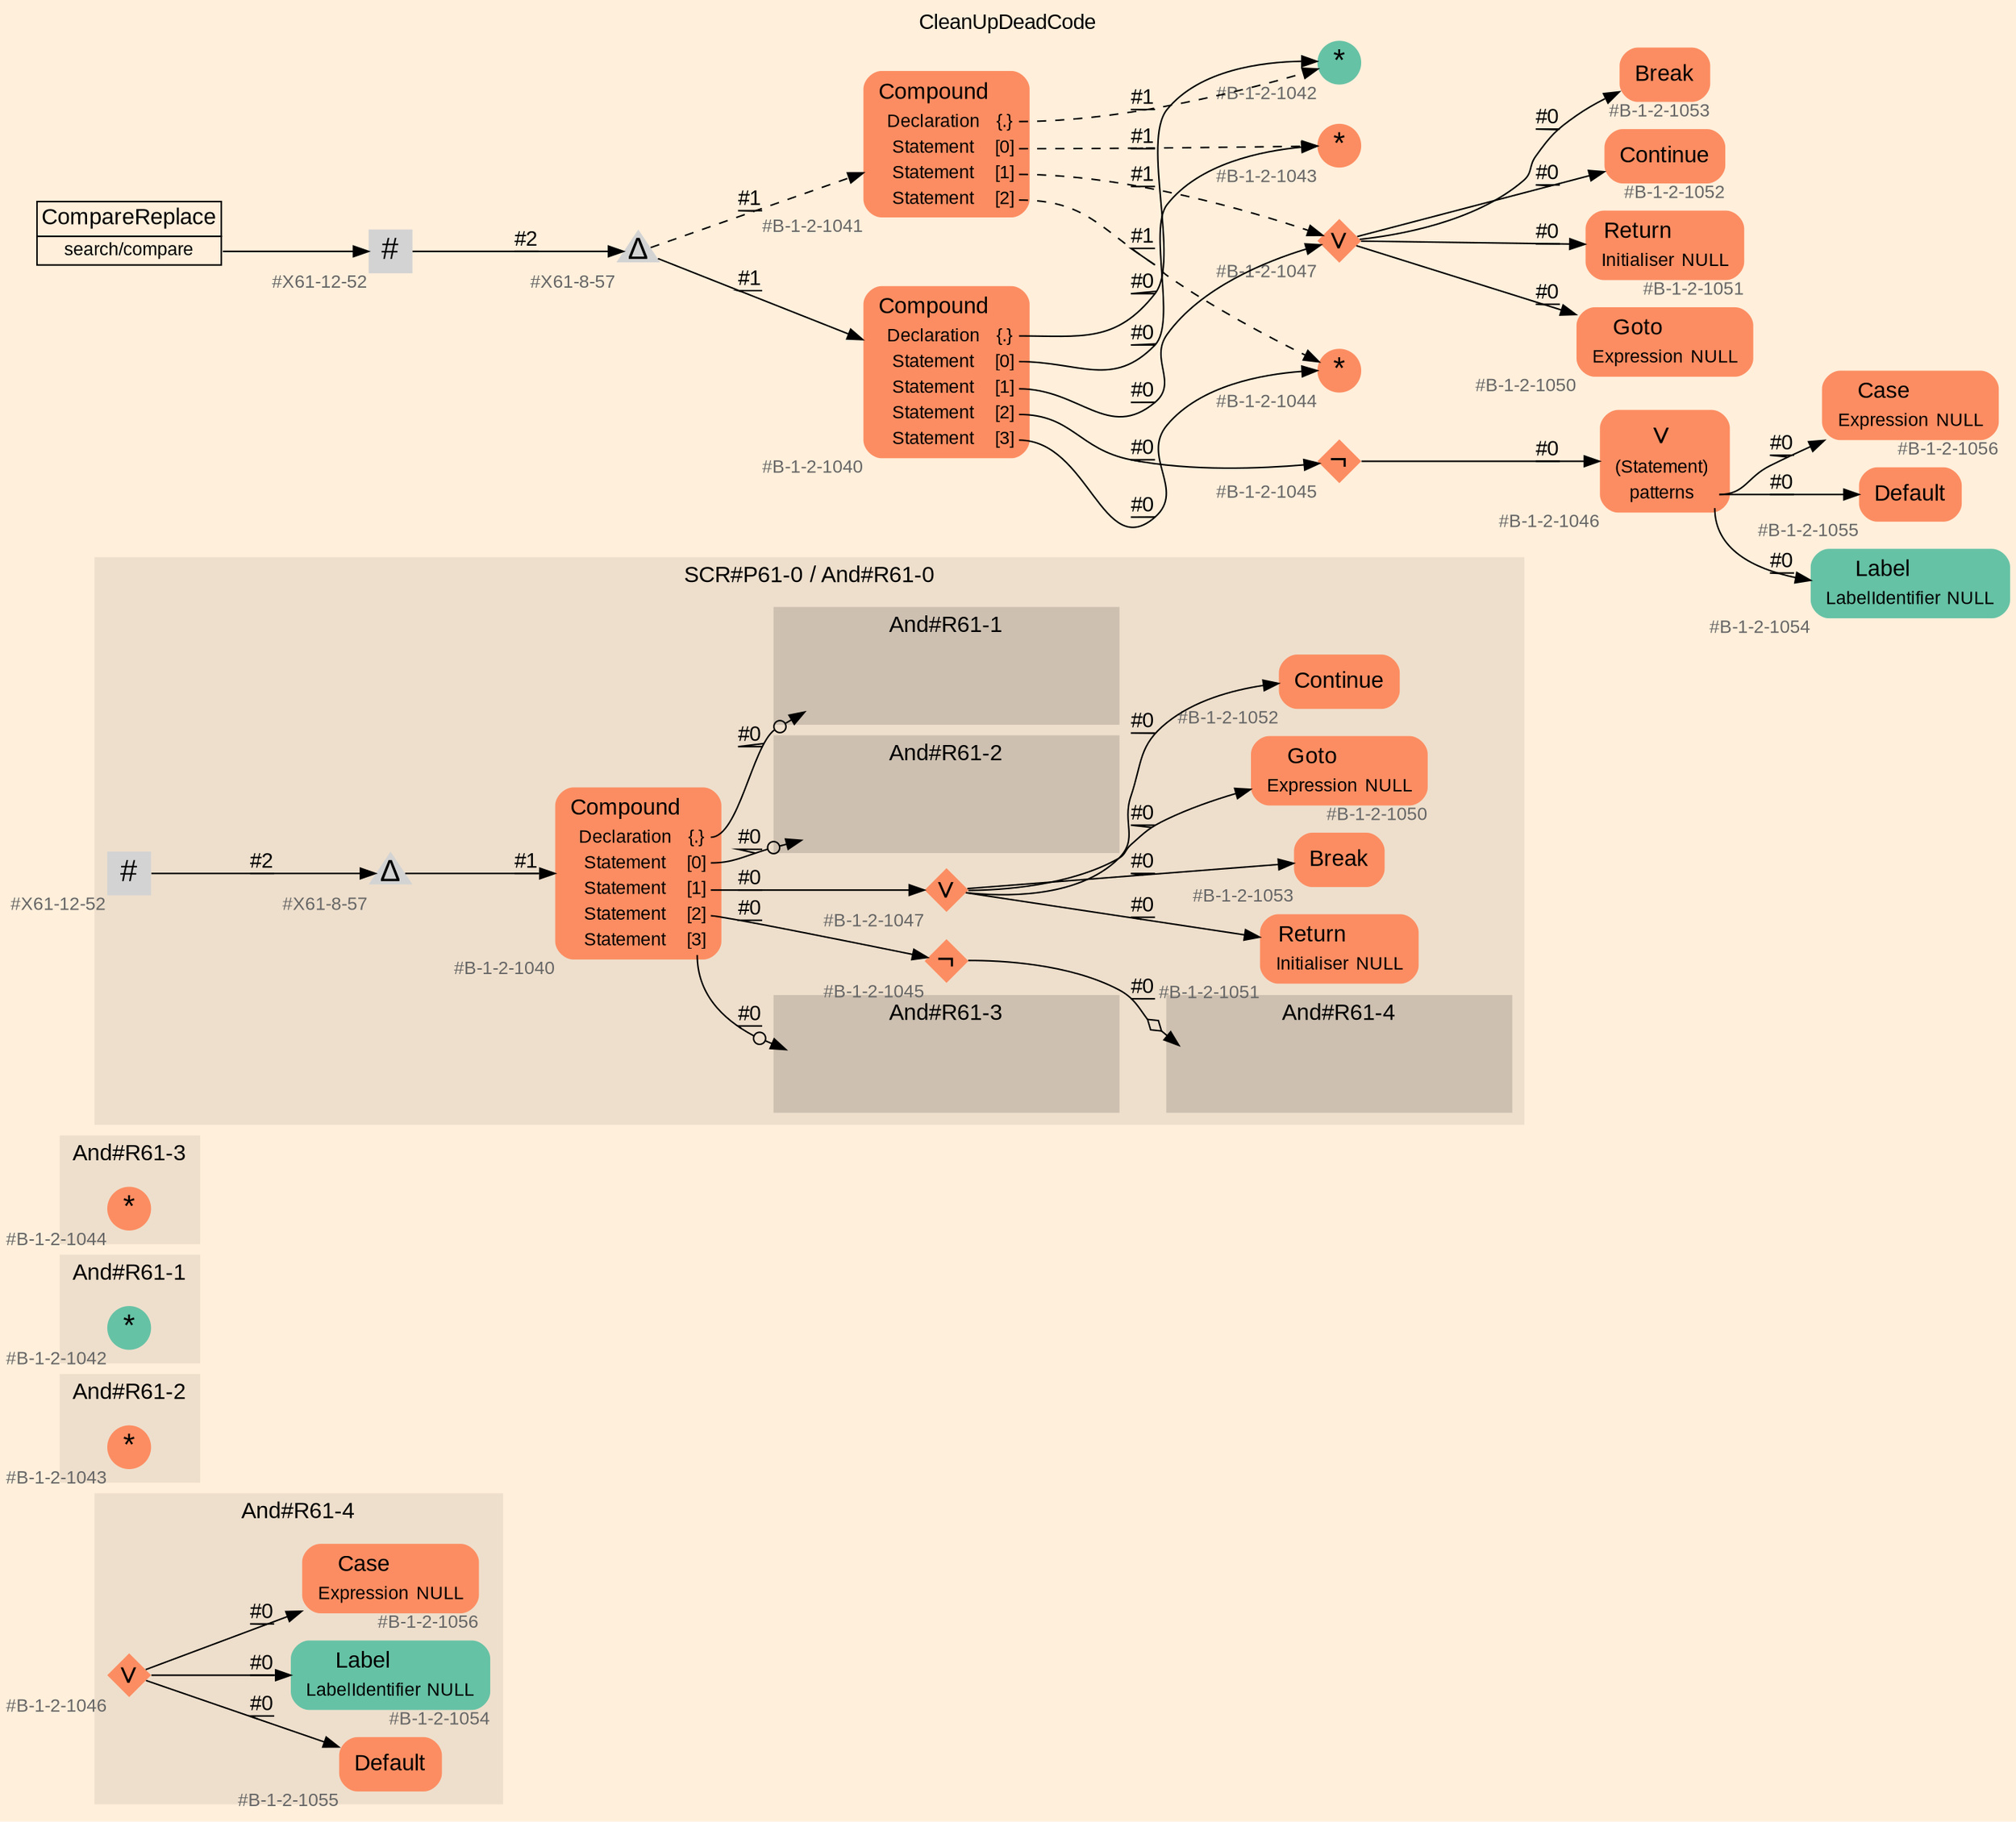 digraph "CleanUpDeadCode" {
label = "CleanUpDeadCode"
labelloc = t
graph [
    rankdir = "LR"
    ranksep = 0.3
    bgcolor = antiquewhite1
    color = black
    fontcolor = black
    fontname = "Arial"
];
node [
    fontname = "Arial"
];
edge [
    fontname = "Arial"
];

// -------------------- figure And#R61-4 --------------------
// -------- region And#R61-4 ----------
subgraph "clusterAnd#R61-4" {
    label = "And#R61-4"
    style = "filled"
    color = antiquewhite2
    fontsize = "15"
    // -------- block And#R61-4/#B-1-2-1055 ----------
    "And#R61-4/#B-1-2-1055" [
        fillcolor = "/set28/2"
        xlabel = "#B-1-2-1055"
        fontsize = "12"
        fontcolor = grey40
        shape = "plaintext"
        label = <<TABLE BORDER="0" CELLBORDER="0" CELLSPACING="0">
         <TR><TD><FONT COLOR="black" POINT-SIZE="15">Default</FONT></TD></TR>
        </TABLE>>
        style = "rounded,filled"
    ];
    
    // -------- block And#R61-4/#B-1-2-1054 ----------
    "And#R61-4/#B-1-2-1054" [
        fillcolor = "/set28/1"
        xlabel = "#B-1-2-1054"
        fontsize = "12"
        fontcolor = grey40
        shape = "plaintext"
        label = <<TABLE BORDER="0" CELLBORDER="0" CELLSPACING="0">
         <TR><TD><FONT COLOR="black" POINT-SIZE="15">Label</FONT></TD></TR>
         <TR><TD><FONT COLOR="black" POINT-SIZE="12">LabelIdentifier</FONT></TD><TD PORT="port0"><FONT COLOR="black" POINT-SIZE="12">NULL</FONT></TD></TR>
        </TABLE>>
        style = "rounded,filled"
    ];
    
    // -------- block And#R61-4/#B-1-2-1056 ----------
    "And#R61-4/#B-1-2-1056" [
        fillcolor = "/set28/2"
        xlabel = "#B-1-2-1056"
        fontsize = "12"
        fontcolor = grey40
        shape = "plaintext"
        label = <<TABLE BORDER="0" CELLBORDER="0" CELLSPACING="0">
         <TR><TD><FONT COLOR="black" POINT-SIZE="15">Case</FONT></TD></TR>
         <TR><TD><FONT COLOR="black" POINT-SIZE="12">Expression</FONT></TD><TD PORT="port0"><FONT COLOR="black" POINT-SIZE="12">NULL</FONT></TD></TR>
        </TABLE>>
        style = "rounded,filled"
    ];
    
    // -------- block And#R61-4/#B-1-2-1046 ----------
    "And#R61-4/#B-1-2-1046" [
        fillcolor = "/set28/2"
        xlabel = "#B-1-2-1046"
        fontsize = "12"
        fontcolor = grey40
        shape = "diamond"
        label = <<FONT COLOR="black" POINT-SIZE="20">∨</FONT>>
        style = "filled"
        penwidth = 0.0
        fixedsize = true
        width = 0.4
        height = 0.4
    ];
    
}

"And#R61-4/#B-1-2-1046" -> "And#R61-4/#B-1-2-1056" [
    label = "#0"
    decorate = true
    color = black
    fontcolor = black
];

"And#R61-4/#B-1-2-1046" -> "And#R61-4/#B-1-2-1055" [
    label = "#0"
    decorate = true
    color = black
    fontcolor = black
];

"And#R61-4/#B-1-2-1046" -> "And#R61-4/#B-1-2-1054" [
    label = "#0"
    decorate = true
    color = black
    fontcolor = black
];


// -------------------- figure And#R61-2 --------------------
// -------- region And#R61-2 ----------
subgraph "clusterAnd#R61-2" {
    label = "And#R61-2"
    style = "filled"
    color = antiquewhite2
    fontsize = "15"
    // -------- block And#R61-2/#B-1-2-1043 ----------
    "And#R61-2/#B-1-2-1043" [
        fillcolor = "/set28/2"
        xlabel = "#B-1-2-1043"
        fontsize = "12"
        fontcolor = grey40
        shape = "circle"
        label = <<FONT COLOR="black" POINT-SIZE="20">*</FONT>>
        style = "filled"
        penwidth = 0.0
        fixedsize = true
        width = 0.4
        height = 0.4
    ];
    
}


// -------------------- figure And#R61-1 --------------------
// -------- region And#R61-1 ----------
subgraph "clusterAnd#R61-1" {
    label = "And#R61-1"
    style = "filled"
    color = antiquewhite2
    fontsize = "15"
    // -------- block And#R61-1/#B-1-2-1042 ----------
    "And#R61-1/#B-1-2-1042" [
        fillcolor = "/set28/1"
        xlabel = "#B-1-2-1042"
        fontsize = "12"
        fontcolor = grey40
        shape = "circle"
        label = <<FONT COLOR="black" POINT-SIZE="20">*</FONT>>
        style = "filled"
        penwidth = 0.0
        fixedsize = true
        width = 0.4
        height = 0.4
    ];
    
}


// -------------------- figure And#R61-3 --------------------
// -------- region And#R61-3 ----------
subgraph "clusterAnd#R61-3" {
    label = "And#R61-3"
    style = "filled"
    color = antiquewhite2
    fontsize = "15"
    // -------- block And#R61-3/#B-1-2-1044 ----------
    "And#R61-3/#B-1-2-1044" [
        fillcolor = "/set28/2"
        xlabel = "#B-1-2-1044"
        fontsize = "12"
        fontcolor = grey40
        shape = "circle"
        label = <<FONT COLOR="black" POINT-SIZE="20">*</FONT>>
        style = "filled"
        penwidth = 0.0
        fixedsize = true
        width = 0.4
        height = 0.4
    ];
    
}


// -------------------- figure And#R61-0 --------------------
// -------- region And#R61-0 ----------
subgraph "clusterAnd#R61-0" {
    label = "SCR#P61-0 / And#R61-0"
    style = "filled"
    color = antiquewhite2
    fontsize = "15"
    // -------- block And#R61-0/#B-1-2-1052 ----------
    "And#R61-0/#B-1-2-1052" [
        fillcolor = "/set28/2"
        xlabel = "#B-1-2-1052"
        fontsize = "12"
        fontcolor = grey40
        shape = "plaintext"
        label = <<TABLE BORDER="0" CELLBORDER="0" CELLSPACING="0">
         <TR><TD><FONT COLOR="black" POINT-SIZE="15">Continue</FONT></TD></TR>
        </TABLE>>
        style = "rounded,filled"
    ];
    
    // -------- block And#R61-0/#X61-8-57 ----------
    "And#R61-0/#X61-8-57" [
        xlabel = "#X61-8-57"
        fontsize = "12"
        fontcolor = grey40
        shape = "triangle"
        label = <<FONT COLOR="black" POINT-SIZE="20">Δ</FONT>>
        style = "filled"
        penwidth = 0.0
        fixedsize = true
        width = 0.4
        height = 0.4
    ];
    
    // -------- block And#R61-0/#B-1-2-1045 ----------
    "And#R61-0/#B-1-2-1045" [
        fillcolor = "/set28/2"
        xlabel = "#B-1-2-1045"
        fontsize = "12"
        fontcolor = grey40
        shape = "diamond"
        label = <<FONT COLOR="black" POINT-SIZE="20">¬</FONT>>
        style = "filled"
        penwidth = 0.0
        fixedsize = true
        width = 0.4
        height = 0.4
    ];
    
    // -------- block And#R61-0/#B-1-2-1051 ----------
    "And#R61-0/#B-1-2-1051" [
        fillcolor = "/set28/2"
        xlabel = "#B-1-2-1051"
        fontsize = "12"
        fontcolor = grey40
        shape = "plaintext"
        label = <<TABLE BORDER="0" CELLBORDER="0" CELLSPACING="0">
         <TR><TD><FONT COLOR="black" POINT-SIZE="15">Return</FONT></TD></TR>
         <TR><TD><FONT COLOR="black" POINT-SIZE="12">Initialiser</FONT></TD><TD PORT="port0"><FONT COLOR="black" POINT-SIZE="12">NULL</FONT></TD></TR>
        </TABLE>>
        style = "rounded,filled"
    ];
    
    // -------- block And#R61-0/#B-1-2-1047 ----------
    "And#R61-0/#B-1-2-1047" [
        fillcolor = "/set28/2"
        xlabel = "#B-1-2-1047"
        fontsize = "12"
        fontcolor = grey40
        shape = "diamond"
        label = <<FONT COLOR="black" POINT-SIZE="20">∨</FONT>>
        style = "filled"
        penwidth = 0.0
        fixedsize = true
        width = 0.4
        height = 0.4
    ];
    
    // -------- block And#R61-0/#B-1-2-1040 ----------
    "And#R61-0/#B-1-2-1040" [
        fillcolor = "/set28/2"
        xlabel = "#B-1-2-1040"
        fontsize = "12"
        fontcolor = grey40
        shape = "plaintext"
        label = <<TABLE BORDER="0" CELLBORDER="0" CELLSPACING="0">
         <TR><TD><FONT COLOR="black" POINT-SIZE="15">Compound</FONT></TD></TR>
         <TR><TD><FONT COLOR="black" POINT-SIZE="12">Declaration</FONT></TD><TD PORT="port0"><FONT COLOR="black" POINT-SIZE="12">{.}</FONT></TD></TR>
         <TR><TD><FONT COLOR="black" POINT-SIZE="12">Statement</FONT></TD><TD PORT="port1"><FONT COLOR="black" POINT-SIZE="12">[0]</FONT></TD></TR>
         <TR><TD><FONT COLOR="black" POINT-SIZE="12">Statement</FONT></TD><TD PORT="port2"><FONT COLOR="black" POINT-SIZE="12">[1]</FONT></TD></TR>
         <TR><TD><FONT COLOR="black" POINT-SIZE="12">Statement</FONT></TD><TD PORT="port3"><FONT COLOR="black" POINT-SIZE="12">[2]</FONT></TD></TR>
         <TR><TD><FONT COLOR="black" POINT-SIZE="12">Statement</FONT></TD><TD PORT="port4"><FONT COLOR="black" POINT-SIZE="12">[3]</FONT></TD></TR>
        </TABLE>>
        style = "rounded,filled"
    ];
    
    // -------- block And#R61-0/#X61-12-52 ----------
    "And#R61-0/#X61-12-52" [
        xlabel = "#X61-12-52"
        fontsize = "12"
        fontcolor = grey40
        shape = "square"
        label = <<FONT COLOR="black" POINT-SIZE="20">#</FONT>>
        style = "filled"
        penwidth = 0.0
        fixedsize = true
        width = 0.4
        height = 0.4
    ];
    
    // -------- block And#R61-0/#B-1-2-1053 ----------
    "And#R61-0/#B-1-2-1053" [
        fillcolor = "/set28/2"
        xlabel = "#B-1-2-1053"
        fontsize = "12"
        fontcolor = grey40
        shape = "plaintext"
        label = <<TABLE BORDER="0" CELLBORDER="0" CELLSPACING="0">
         <TR><TD><FONT COLOR="black" POINT-SIZE="15">Break</FONT></TD></TR>
        </TABLE>>
        style = "rounded,filled"
    ];
    
    // -------- block And#R61-0/#B-1-2-1050 ----------
    "And#R61-0/#B-1-2-1050" [
        fillcolor = "/set28/2"
        xlabel = "#B-1-2-1050"
        fontsize = "12"
        fontcolor = grey40
        shape = "plaintext"
        label = <<TABLE BORDER="0" CELLBORDER="0" CELLSPACING="0">
         <TR><TD><FONT COLOR="black" POINT-SIZE="15">Goto</FONT></TD></TR>
         <TR><TD><FONT COLOR="black" POINT-SIZE="12">Expression</FONT></TD><TD PORT="port0"><FONT COLOR="black" POINT-SIZE="12">NULL</FONT></TD></TR>
        </TABLE>>
        style = "rounded,filled"
    ];
    
    // -------- region And#R61-0/And#R61-1 ----------
    subgraph "clusterAnd#R61-0/And#R61-1" {
        label = "And#R61-1"
        style = "filled"
        color = antiquewhite3
        fontsize = "15"
        // -------- block And#R61-0/And#R61-1/#B-1-2-1042 ----------
        "And#R61-0/And#R61-1/#B-1-2-1042" [
            fillcolor = "/set28/1"
            xlabel = "#B-1-2-1042"
            fontsize = "12"
            fontcolor = grey40
            shape = "none"
            style = "invisible"
        ];
        
    }
    
    // -------- region And#R61-0/And#R61-2 ----------
    subgraph "clusterAnd#R61-0/And#R61-2" {
        label = "And#R61-2"
        style = "filled"
        color = antiquewhite3
        fontsize = "15"
        // -------- block And#R61-0/And#R61-2/#B-1-2-1043 ----------
        "And#R61-0/And#R61-2/#B-1-2-1043" [
            fillcolor = "/set28/2"
            xlabel = "#B-1-2-1043"
            fontsize = "12"
            fontcolor = grey40
            shape = "none"
            style = "invisible"
        ];
        
    }
    
    // -------- region And#R61-0/And#R61-3 ----------
    subgraph "clusterAnd#R61-0/And#R61-3" {
        label = "And#R61-3"
        style = "filled"
        color = antiquewhite3
        fontsize = "15"
        // -------- block And#R61-0/And#R61-3/#B-1-2-1044 ----------
        "And#R61-0/And#R61-3/#B-1-2-1044" [
            fillcolor = "/set28/2"
            xlabel = "#B-1-2-1044"
            fontsize = "12"
            fontcolor = grey40
            shape = "none"
            style = "invisible"
        ];
        
    }
    
    // -------- region And#R61-0/And#R61-4 ----------
    subgraph "clusterAnd#R61-0/And#R61-4" {
        label = "And#R61-4"
        style = "filled"
        color = antiquewhite3
        fontsize = "15"
        // -------- block And#R61-0/And#R61-4/#B-1-2-1046 ----------
        "And#R61-0/And#R61-4/#B-1-2-1046" [
            fillcolor = "/set28/2"
            xlabel = "#B-1-2-1046"
            fontsize = "12"
            fontcolor = grey40
            shape = "none"
            style = "invisible"
        ];
        
    }
    
}

"And#R61-0/#X61-8-57" -> "And#R61-0/#B-1-2-1040" [
    label = "#1"
    decorate = true
    color = black
    fontcolor = black
];

"And#R61-0/#B-1-2-1045" -> "And#R61-0/And#R61-4/#B-1-2-1046" [
    arrowhead="normalnoneodiamond"
    label = "#0"
    decorate = true
    color = black
    fontcolor = black
];

"And#R61-0/#B-1-2-1047" -> "And#R61-0/#B-1-2-1053" [
    label = "#0"
    decorate = true
    color = black
    fontcolor = black
];

"And#R61-0/#B-1-2-1047" -> "And#R61-0/#B-1-2-1052" [
    label = "#0"
    decorate = true
    color = black
    fontcolor = black
];

"And#R61-0/#B-1-2-1047" -> "And#R61-0/#B-1-2-1051" [
    label = "#0"
    decorate = true
    color = black
    fontcolor = black
];

"And#R61-0/#B-1-2-1047" -> "And#R61-0/#B-1-2-1050" [
    label = "#0"
    decorate = true
    color = black
    fontcolor = black
];

"And#R61-0/#B-1-2-1040":port0 -> "And#R61-0/And#R61-1/#B-1-2-1042" [
    arrowhead="normalnoneodot"
    label = "#0"
    decorate = true
    color = black
    fontcolor = black
];

"And#R61-0/#B-1-2-1040":port1 -> "And#R61-0/And#R61-2/#B-1-2-1043" [
    arrowhead="normalnoneodot"
    label = "#0"
    decorate = true
    color = black
    fontcolor = black
];

"And#R61-0/#B-1-2-1040":port2 -> "And#R61-0/#B-1-2-1047" [
    label = "#0"
    decorate = true
    color = black
    fontcolor = black
];

"And#R61-0/#B-1-2-1040":port3 -> "And#R61-0/#B-1-2-1045" [
    label = "#0"
    decorate = true
    color = black
    fontcolor = black
];

"And#R61-0/#B-1-2-1040":port4 -> "And#R61-0/And#R61-3/#B-1-2-1044" [
    arrowhead="normalnoneodot"
    label = "#0"
    decorate = true
    color = black
    fontcolor = black
];

"And#R61-0/#X61-12-52" -> "And#R61-0/#X61-8-57" [
    label = "#2"
    decorate = true
    color = black
    fontcolor = black
];


// -------------------- transformation figure --------------------
// -------- block CR#X61-10-61 ----------
"CR#X61-10-61" [
    fillcolor = antiquewhite1
    fontsize = "12"
    fontcolor = grey40
    shape = "plaintext"
    label = <<TABLE BORDER="0" CELLBORDER="1" CELLSPACING="0">
     <TR><TD><FONT COLOR="black" POINT-SIZE="15">CompareReplace</FONT></TD></TR>
     <TR><TD PORT="port0"><FONT COLOR="black" POINT-SIZE="12">search/compare</FONT></TD></TR>
    </TABLE>>
    style = "filled"
    color = black
];

// -------- block #X61-12-52 ----------
"#X61-12-52" [
    xlabel = "#X61-12-52"
    fontsize = "12"
    fontcolor = grey40
    shape = "square"
    label = <<FONT COLOR="black" POINT-SIZE="20">#</FONT>>
    style = "filled"
    penwidth = 0.0
    fixedsize = true
    width = 0.4
    height = 0.4
];

// -------- block #X61-8-57 ----------
"#X61-8-57" [
    xlabel = "#X61-8-57"
    fontsize = "12"
    fontcolor = grey40
    shape = "triangle"
    label = <<FONT COLOR="black" POINT-SIZE="20">Δ</FONT>>
    style = "filled"
    penwidth = 0.0
    fixedsize = true
    width = 0.4
    height = 0.4
];

// -------- block #B-1-2-1040 ----------
"#B-1-2-1040" [
    fillcolor = "/set28/2"
    xlabel = "#B-1-2-1040"
    fontsize = "12"
    fontcolor = grey40
    shape = "plaintext"
    label = <<TABLE BORDER="0" CELLBORDER="0" CELLSPACING="0">
     <TR><TD><FONT COLOR="black" POINT-SIZE="15">Compound</FONT></TD></TR>
     <TR><TD><FONT COLOR="black" POINT-SIZE="12">Declaration</FONT></TD><TD PORT="port0"><FONT COLOR="black" POINT-SIZE="12">{.}</FONT></TD></TR>
     <TR><TD><FONT COLOR="black" POINT-SIZE="12">Statement</FONT></TD><TD PORT="port1"><FONT COLOR="black" POINT-SIZE="12">[0]</FONT></TD></TR>
     <TR><TD><FONT COLOR="black" POINT-SIZE="12">Statement</FONT></TD><TD PORT="port2"><FONT COLOR="black" POINT-SIZE="12">[1]</FONT></TD></TR>
     <TR><TD><FONT COLOR="black" POINT-SIZE="12">Statement</FONT></TD><TD PORT="port3"><FONT COLOR="black" POINT-SIZE="12">[2]</FONT></TD></TR>
     <TR><TD><FONT COLOR="black" POINT-SIZE="12">Statement</FONT></TD><TD PORT="port4"><FONT COLOR="black" POINT-SIZE="12">[3]</FONT></TD></TR>
    </TABLE>>
    style = "rounded,filled"
];

// -------- block #B-1-2-1042 ----------
"#B-1-2-1042" [
    fillcolor = "/set28/1"
    xlabel = "#B-1-2-1042"
    fontsize = "12"
    fontcolor = grey40
    shape = "circle"
    label = <<FONT COLOR="black" POINT-SIZE="20">*</FONT>>
    style = "filled"
    penwidth = 0.0
    fixedsize = true
    width = 0.4
    height = 0.4
];

// -------- block #B-1-2-1043 ----------
"#B-1-2-1043" [
    fillcolor = "/set28/2"
    xlabel = "#B-1-2-1043"
    fontsize = "12"
    fontcolor = grey40
    shape = "circle"
    label = <<FONT COLOR="black" POINT-SIZE="20">*</FONT>>
    style = "filled"
    penwidth = 0.0
    fixedsize = true
    width = 0.4
    height = 0.4
];

// -------- block #B-1-2-1047 ----------
"#B-1-2-1047" [
    fillcolor = "/set28/2"
    xlabel = "#B-1-2-1047"
    fontsize = "12"
    fontcolor = grey40
    shape = "diamond"
    label = <<FONT COLOR="black" POINT-SIZE="20">∨</FONT>>
    style = "filled"
    penwidth = 0.0
    fixedsize = true
    width = 0.4
    height = 0.4
];

// -------- block #B-1-2-1053 ----------
"#B-1-2-1053" [
    fillcolor = "/set28/2"
    xlabel = "#B-1-2-1053"
    fontsize = "12"
    fontcolor = grey40
    shape = "plaintext"
    label = <<TABLE BORDER="0" CELLBORDER="0" CELLSPACING="0">
     <TR><TD><FONT COLOR="black" POINT-SIZE="15">Break</FONT></TD></TR>
    </TABLE>>
    style = "rounded,filled"
];

// -------- block #B-1-2-1052 ----------
"#B-1-2-1052" [
    fillcolor = "/set28/2"
    xlabel = "#B-1-2-1052"
    fontsize = "12"
    fontcolor = grey40
    shape = "plaintext"
    label = <<TABLE BORDER="0" CELLBORDER="0" CELLSPACING="0">
     <TR><TD><FONT COLOR="black" POINT-SIZE="15">Continue</FONT></TD></TR>
    </TABLE>>
    style = "rounded,filled"
];

// -------- block #B-1-2-1051 ----------
"#B-1-2-1051" [
    fillcolor = "/set28/2"
    xlabel = "#B-1-2-1051"
    fontsize = "12"
    fontcolor = grey40
    shape = "plaintext"
    label = <<TABLE BORDER="0" CELLBORDER="0" CELLSPACING="0">
     <TR><TD><FONT COLOR="black" POINT-SIZE="15">Return</FONT></TD></TR>
     <TR><TD><FONT COLOR="black" POINT-SIZE="12">Initialiser</FONT></TD><TD PORT="port0"><FONT COLOR="black" POINT-SIZE="12">NULL</FONT></TD></TR>
    </TABLE>>
    style = "rounded,filled"
];

// -------- block #B-1-2-1050 ----------
"#B-1-2-1050" [
    fillcolor = "/set28/2"
    xlabel = "#B-1-2-1050"
    fontsize = "12"
    fontcolor = grey40
    shape = "plaintext"
    label = <<TABLE BORDER="0" CELLBORDER="0" CELLSPACING="0">
     <TR><TD><FONT COLOR="black" POINT-SIZE="15">Goto</FONT></TD></TR>
     <TR><TD><FONT COLOR="black" POINT-SIZE="12">Expression</FONT></TD><TD PORT="port0"><FONT COLOR="black" POINT-SIZE="12">NULL</FONT></TD></TR>
    </TABLE>>
    style = "rounded,filled"
];

// -------- block #B-1-2-1045 ----------
"#B-1-2-1045" [
    fillcolor = "/set28/2"
    xlabel = "#B-1-2-1045"
    fontsize = "12"
    fontcolor = grey40
    shape = "diamond"
    label = <<FONT COLOR="black" POINT-SIZE="20">¬</FONT>>
    style = "filled"
    penwidth = 0.0
    fixedsize = true
    width = 0.4
    height = 0.4
];

// -------- block #B-1-2-1046 ----------
"#B-1-2-1046" [
    fillcolor = "/set28/2"
    xlabel = "#B-1-2-1046"
    fontsize = "12"
    fontcolor = grey40
    shape = "plaintext"
    label = <<TABLE BORDER="0" CELLBORDER="0" CELLSPACING="0">
     <TR><TD><FONT COLOR="black" POINT-SIZE="20">∨</FONT></TD></TR>
     <TR><TD><FONT COLOR="black" POINT-SIZE="12">(Statement)</FONT></TD><TD PORT="port0"></TD></TR>
     <TR><TD><FONT COLOR="black" POINT-SIZE="12">patterns</FONT></TD><TD PORT="port1"></TD></TR>
    </TABLE>>
    style = "rounded,filled"
];

// -------- block #B-1-2-1056 ----------
"#B-1-2-1056" [
    fillcolor = "/set28/2"
    xlabel = "#B-1-2-1056"
    fontsize = "12"
    fontcolor = grey40
    shape = "plaintext"
    label = <<TABLE BORDER="0" CELLBORDER="0" CELLSPACING="0">
     <TR><TD><FONT COLOR="black" POINT-SIZE="15">Case</FONT></TD></TR>
     <TR><TD><FONT COLOR="black" POINT-SIZE="12">Expression</FONT></TD><TD PORT="port0"><FONT COLOR="black" POINT-SIZE="12">NULL</FONT></TD></TR>
    </TABLE>>
    style = "rounded,filled"
];

// -------- block #B-1-2-1055 ----------
"#B-1-2-1055" [
    fillcolor = "/set28/2"
    xlabel = "#B-1-2-1055"
    fontsize = "12"
    fontcolor = grey40
    shape = "plaintext"
    label = <<TABLE BORDER="0" CELLBORDER="0" CELLSPACING="0">
     <TR><TD><FONT COLOR="black" POINT-SIZE="15">Default</FONT></TD></TR>
    </TABLE>>
    style = "rounded,filled"
];

// -------- block #B-1-2-1054 ----------
"#B-1-2-1054" [
    fillcolor = "/set28/1"
    xlabel = "#B-1-2-1054"
    fontsize = "12"
    fontcolor = grey40
    shape = "plaintext"
    label = <<TABLE BORDER="0" CELLBORDER="0" CELLSPACING="0">
     <TR><TD><FONT COLOR="black" POINT-SIZE="15">Label</FONT></TD></TR>
     <TR><TD><FONT COLOR="black" POINT-SIZE="12">LabelIdentifier</FONT></TD><TD PORT="port0"><FONT COLOR="black" POINT-SIZE="12">NULL</FONT></TD></TR>
    </TABLE>>
    style = "rounded,filled"
];

// -------- block #B-1-2-1044 ----------
"#B-1-2-1044" [
    fillcolor = "/set28/2"
    xlabel = "#B-1-2-1044"
    fontsize = "12"
    fontcolor = grey40
    shape = "circle"
    label = <<FONT COLOR="black" POINT-SIZE="20">*</FONT>>
    style = "filled"
    penwidth = 0.0
    fixedsize = true
    width = 0.4
    height = 0.4
];

// -------- block #B-1-2-1041 ----------
"#B-1-2-1041" [
    fillcolor = "/set28/2"
    xlabel = "#B-1-2-1041"
    fontsize = "12"
    fontcolor = grey40
    shape = "plaintext"
    label = <<TABLE BORDER="0" CELLBORDER="0" CELLSPACING="0">
     <TR><TD><FONT COLOR="black" POINT-SIZE="15">Compound</FONT></TD></TR>
     <TR><TD><FONT COLOR="black" POINT-SIZE="12">Declaration</FONT></TD><TD PORT="port0"><FONT COLOR="black" POINT-SIZE="12">{.}</FONT></TD></TR>
     <TR><TD><FONT COLOR="black" POINT-SIZE="12">Statement</FONT></TD><TD PORT="port1"><FONT COLOR="black" POINT-SIZE="12">[0]</FONT></TD></TR>
     <TR><TD><FONT COLOR="black" POINT-SIZE="12">Statement</FONT></TD><TD PORT="port2"><FONT COLOR="black" POINT-SIZE="12">[1]</FONT></TD></TR>
     <TR><TD><FONT COLOR="black" POINT-SIZE="12">Statement</FONT></TD><TD PORT="port3"><FONT COLOR="black" POINT-SIZE="12">[2]</FONT></TD></TR>
    </TABLE>>
    style = "rounded,filled"
];

"CR#X61-10-61":port0 -> "#X61-12-52" [
    label = ""
    decorate = true
    color = black
    fontcolor = black
];

"#X61-12-52" -> "#X61-8-57" [
    label = "#2"
    decorate = true
    color = black
    fontcolor = black
];

"#X61-8-57" -> "#B-1-2-1040" [
    label = "#1"
    decorate = true
    color = black
    fontcolor = black
];

"#X61-8-57" -> "#B-1-2-1041" [
    style="dashed"
    label = "#1"
    decorate = true
    color = black
    fontcolor = black
];

"#B-1-2-1040":port0 -> "#B-1-2-1042" [
    label = "#0"
    decorate = true
    color = black
    fontcolor = black
];

"#B-1-2-1040":port1 -> "#B-1-2-1043" [
    label = "#0"
    decorate = true
    color = black
    fontcolor = black
];

"#B-1-2-1040":port2 -> "#B-1-2-1047" [
    label = "#0"
    decorate = true
    color = black
    fontcolor = black
];

"#B-1-2-1040":port3 -> "#B-1-2-1045" [
    label = "#0"
    decorate = true
    color = black
    fontcolor = black
];

"#B-1-2-1040":port4 -> "#B-1-2-1044" [
    label = "#0"
    decorate = true
    color = black
    fontcolor = black
];

"#B-1-2-1047" -> "#B-1-2-1053" [
    label = "#0"
    decorate = true
    color = black
    fontcolor = black
];

"#B-1-2-1047" -> "#B-1-2-1052" [
    label = "#0"
    decorate = true
    color = black
    fontcolor = black
];

"#B-1-2-1047" -> "#B-1-2-1051" [
    label = "#0"
    decorate = true
    color = black
    fontcolor = black
];

"#B-1-2-1047" -> "#B-1-2-1050" [
    label = "#0"
    decorate = true
    color = black
    fontcolor = black
];

"#B-1-2-1045" -> "#B-1-2-1046" [
    label = "#0"
    decorate = true
    color = black
    fontcolor = black
];

"#B-1-2-1046":port1 -> "#B-1-2-1056" [
    label = "#0"
    decorate = true
    color = black
    fontcolor = black
];

"#B-1-2-1046":port1 -> "#B-1-2-1055" [
    label = "#0"
    decorate = true
    color = black
    fontcolor = black
];

"#B-1-2-1046":port1 -> "#B-1-2-1054" [
    label = "#0"
    decorate = true
    color = black
    fontcolor = black
];

"#B-1-2-1041":port0 -> "#B-1-2-1042" [
    style="dashed"
    label = "#1"
    decorate = true
    color = black
    fontcolor = black
];

"#B-1-2-1041":port1 -> "#B-1-2-1043" [
    style="dashed"
    label = "#1"
    decorate = true
    color = black
    fontcolor = black
];

"#B-1-2-1041":port2 -> "#B-1-2-1047" [
    style="dashed"
    label = "#1"
    decorate = true
    color = black
    fontcolor = black
];

"#B-1-2-1041":port3 -> "#B-1-2-1044" [
    style="dashed"
    label = "#1"
    decorate = true
    color = black
    fontcolor = black
];


}
